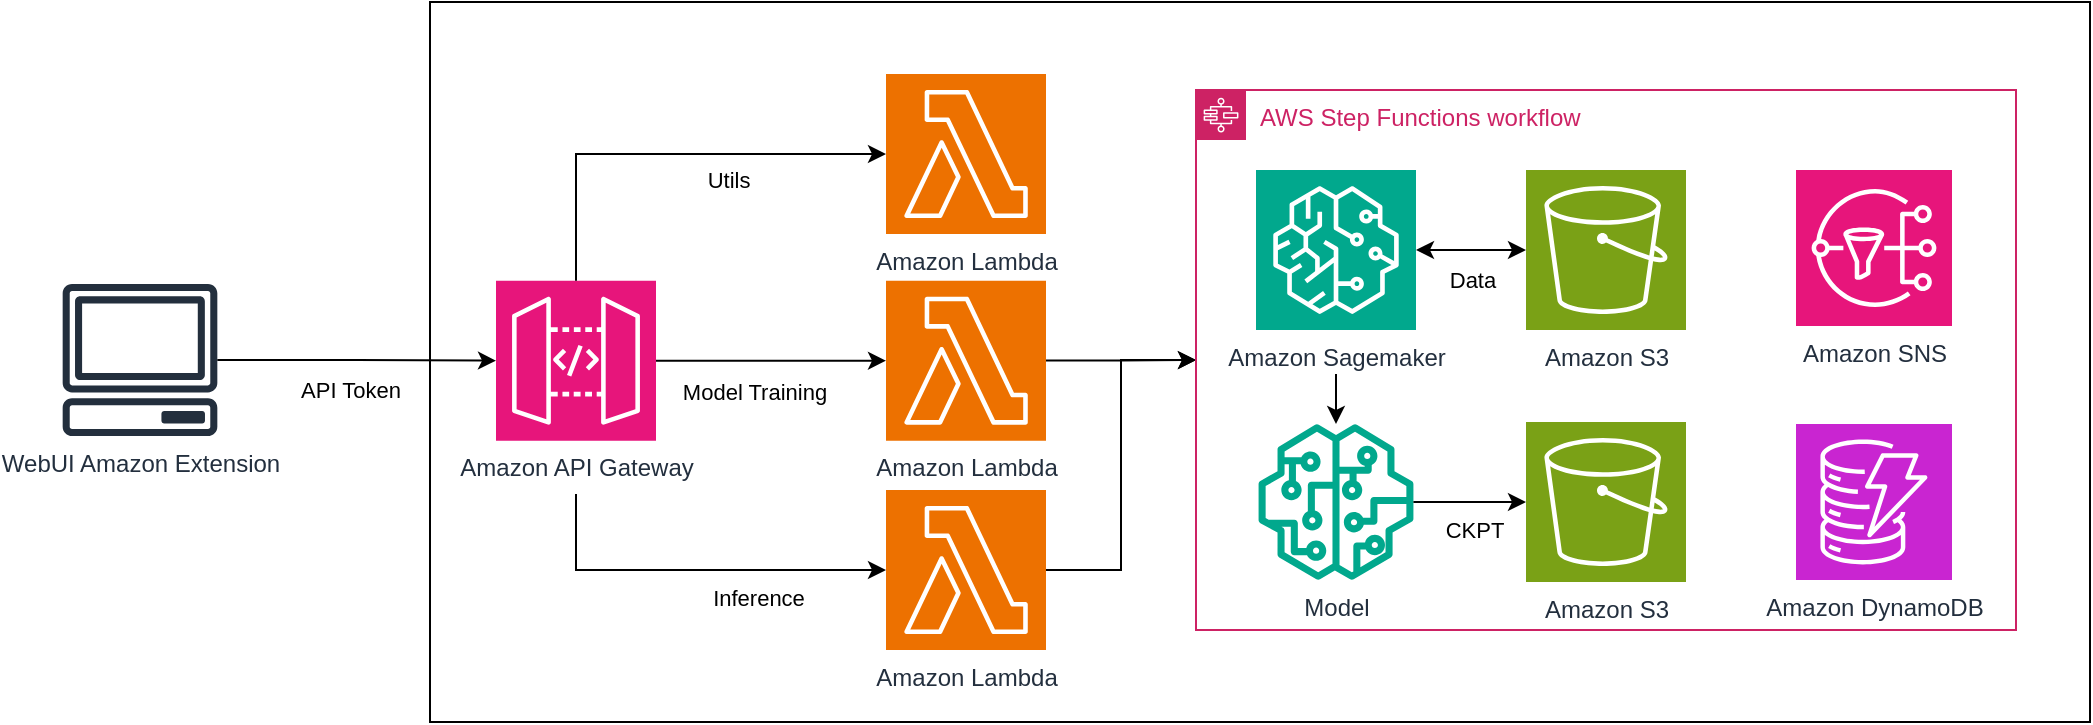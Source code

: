 <mxfile version="24.7.12">
  <diagram id="Ht1M8jgEwFfnCIfOTk4-" name="Page-1">
    <mxGraphModel grid="1" page="1" gridSize="10" guides="1" tooltips="1" connect="1" arrows="1" fold="1" pageScale="1" pageWidth="1169" pageHeight="827" math="0" shadow="0">
      <root>
        <mxCell id="0" />
        <mxCell id="1" parent="0" />
        <mxCell id="GIFevL8kdk-Ho0zxx0ZK-4" value="Amazon Lambda" style="sketch=0;points=[[0,0,0],[0.25,0,0],[0.5,0,0],[0.75,0,0],[1,0,0],[0,1,0],[0.25,1,0],[0.5,1,0],[0.75,1,0],[1,1,0],[0,0.25,0],[0,0.5,0],[0,0.75,0],[1,0.25,0],[1,0.5,0],[1,0.75,0]];outlineConnect=0;fontColor=#232F3E;fillColor=#ED7100;strokeColor=#ffffff;dashed=0;verticalLabelPosition=bottom;verticalAlign=top;align=center;html=1;fontSize=12;fontStyle=0;shape=mxgraph.aws4.resourceIcon;resIcon=mxgraph.aws4.lambda;aspect=fixed;" vertex="1" parent="1">
          <mxGeometry x="508" y="270" width="80" height="80" as="geometry" />
        </mxCell>
        <mxCell id="GIFevL8kdk-Ho0zxx0ZK-12" style="edgeStyle=orthogonalEdgeStyle;rounded=0;orthogonalLoop=1;jettySize=auto;html=1;entryX=0;entryY=0.5;entryDx=0;entryDy=0;" edge="1" parent="1" source="GIFevL8kdk-Ho0zxx0ZK-5" target="GIFevL8kdk-Ho0zxx0ZK-11">
          <mxGeometry relative="1" as="geometry" />
        </mxCell>
        <mxCell id="GIFevL8kdk-Ho0zxx0ZK-5" value="Amazon Lambda" style="sketch=0;points=[[0,0,0],[0.25,0,0],[0.5,0,0],[0.75,0,0],[1,0,0],[0,1,0],[0.25,1,0],[0.5,1,0],[0.75,1,0],[1,1,0],[0,0.25,0],[0,0.5,0],[0,0.75,0],[1,0.25,0],[1,0.5,0],[1,0.75,0]];outlineConnect=0;fontColor=#232F3E;fillColor=#ED7100;strokeColor=#ffffff;dashed=0;verticalLabelPosition=bottom;verticalAlign=top;align=center;html=1;fontSize=12;fontStyle=0;shape=mxgraph.aws4.resourceIcon;resIcon=mxgraph.aws4.lambda;aspect=fixed;" vertex="1" parent="1">
          <mxGeometry x="508" y="373.34" width="80" height="80" as="geometry" />
        </mxCell>
        <mxCell id="GIFevL8kdk-Ho0zxx0ZK-13" style="edgeStyle=orthogonalEdgeStyle;rounded=0;orthogonalLoop=1;jettySize=auto;html=1;entryX=0;entryY=0.5;entryDx=0;entryDy=0;" edge="1" parent="1" source="GIFevL8kdk-Ho0zxx0ZK-6" target="GIFevL8kdk-Ho0zxx0ZK-11">
          <mxGeometry relative="1" as="geometry" />
        </mxCell>
        <mxCell id="GIFevL8kdk-Ho0zxx0ZK-6" value="Amazon Lambda" style="sketch=0;points=[[0,0,0],[0.25,0,0],[0.5,0,0],[0.75,0,0],[1,0,0],[0,1,0],[0.25,1,0],[0.5,1,0],[0.75,1,0],[1,1,0],[0,0.25,0],[0,0.5,0],[0,0.75,0],[1,0.25,0],[1,0.5,0],[1,0.75,0]];outlineConnect=0;fontColor=#232F3E;fillColor=#ED7100;strokeColor=#ffffff;dashed=0;verticalLabelPosition=bottom;verticalAlign=top;align=center;html=1;fontSize=12;fontStyle=0;shape=mxgraph.aws4.resourceIcon;resIcon=mxgraph.aws4.lambda;aspect=fixed;" vertex="1" parent="1">
          <mxGeometry x="508" y="478" width="80" height="80" as="geometry" />
        </mxCell>
        <mxCell id="GIFevL8kdk-Ho0zxx0ZK-7" value="Amazon API Gateway" style="sketch=0;points=[[0,0,0],[0.25,0,0],[0.5,0,0],[0.75,0,0],[1,0,0],[0,1,0],[0.25,1,0],[0.5,1,0],[0.75,1,0],[1,1,0],[0,0.25,0],[0,0.5,0],[0,0.75,0],[1,0.25,0],[1,0.5,0],[1,0.75,0]];outlineConnect=0;fontColor=#232F3E;fillColor=#E7157B;strokeColor=#ffffff;dashed=0;verticalLabelPosition=bottom;verticalAlign=top;align=center;html=1;fontSize=12;fontStyle=0;aspect=fixed;shape=mxgraph.aws4.resourceIcon;resIcon=mxgraph.aws4.api_gateway;" vertex="1" parent="1">
          <mxGeometry x="313" y="373.34" width="80" height="80" as="geometry" />
        </mxCell>
        <mxCell id="GIFevL8kdk-Ho0zxx0ZK-8" style="edgeStyle=orthogonalEdgeStyle;rounded=0;orthogonalLoop=1;jettySize=auto;html=1;entryX=0;entryY=0.5;entryDx=0;entryDy=0;entryPerimeter=0;" edge="1" parent="1" source="GIFevL8kdk-Ho0zxx0ZK-7" target="GIFevL8kdk-Ho0zxx0ZK-5">
          <mxGeometry relative="1" as="geometry" />
        </mxCell>
        <mxCell id="GIFevL8kdk-Ho0zxx0ZK-29" value="Model Training" style="edgeLabel;html=1;align=center;verticalAlign=middle;resizable=0;points=[];" connectable="0" vertex="1" parent="GIFevL8kdk-Ho0zxx0ZK-8">
          <mxGeometry x="-0.148" y="-2" relative="1" as="geometry">
            <mxPoint y="13" as="offset" />
          </mxGeometry>
        </mxCell>
        <mxCell id="GIFevL8kdk-Ho0zxx0ZK-9" style="edgeStyle=orthogonalEdgeStyle;rounded=0;orthogonalLoop=1;jettySize=auto;html=1;entryX=0;entryY=0.5;entryDx=0;entryDy=0;entryPerimeter=0;" edge="1" parent="1" source="GIFevL8kdk-Ho0zxx0ZK-7" target="GIFevL8kdk-Ho0zxx0ZK-4">
          <mxGeometry relative="1" as="geometry">
            <Array as="points">
              <mxPoint x="353" y="310" />
            </Array>
          </mxGeometry>
        </mxCell>
        <mxCell id="GIFevL8kdk-Ho0zxx0ZK-28" value="Utils" style="edgeLabel;html=1;align=center;verticalAlign=middle;resizable=0;points=[];" connectable="0" vertex="1" parent="GIFevL8kdk-Ho0zxx0ZK-9">
          <mxGeometry x="0.341" y="1" relative="1" as="geometry">
            <mxPoint x="-7" y="14" as="offset" />
          </mxGeometry>
        </mxCell>
        <mxCell id="GIFevL8kdk-Ho0zxx0ZK-10" style="edgeStyle=orthogonalEdgeStyle;rounded=0;orthogonalLoop=1;jettySize=auto;html=1;entryX=0;entryY=0.5;entryDx=0;entryDy=0;entryPerimeter=0;" edge="1" parent="1" target="GIFevL8kdk-Ho0zxx0ZK-6">
          <mxGeometry relative="1" as="geometry">
            <mxPoint x="353" y="480" as="sourcePoint" />
            <Array as="points">
              <mxPoint x="353" y="518" />
            </Array>
          </mxGeometry>
        </mxCell>
        <mxCell id="GIFevL8kdk-Ho0zxx0ZK-30" value="Inference" style="edgeLabel;html=1;align=center;verticalAlign=middle;resizable=0;points=[];" connectable="0" vertex="1" parent="GIFevL8kdk-Ho0zxx0ZK-10">
          <mxGeometry x="0.335" y="-2" relative="1" as="geometry">
            <mxPoint y="12" as="offset" />
          </mxGeometry>
        </mxCell>
        <mxCell id="GIFevL8kdk-Ho0zxx0ZK-11" value="AWS Step Functions workflow" style="points=[[0,0],[0.25,0],[0.5,0],[0.75,0],[1,0],[1,0.25],[1,0.5],[1,0.75],[1,1],[0.75,1],[0.5,1],[0.25,1],[0,1],[0,0.75],[0,0.5],[0,0.25]];outlineConnect=0;gradientColor=none;html=1;whiteSpace=wrap;fontSize=12;fontStyle=0;container=1;pointerEvents=0;collapsible=0;recursiveResize=0;shape=mxgraph.aws4.group;grIcon=mxgraph.aws4.group_aws_step_functions_workflow;strokeColor=#CD2264;fillColor=none;verticalAlign=top;align=left;spacingLeft=30;fontColor=#CD2264;dashed=0;" vertex="1" parent="1">
          <mxGeometry x="663" y="278" width="410" height="270" as="geometry" />
        </mxCell>
        <mxCell id="GIFevL8kdk-Ho0zxx0ZK-14" value="Amazon Sagemaker" style="sketch=0;points=[[0,0,0],[0.25,0,0],[0.5,0,0],[0.75,0,0],[1,0,0],[0,1,0],[0.25,1,0],[0.5,1,0],[0.75,1,0],[1,1,0],[0,0.25,0],[0,0.5,0],[0,0.75,0],[1,0.25,0],[1,0.5,0],[1,0.75,0]];outlineConnect=0;fontColor=#232F3E;fillColor=#01A88D;strokeColor=#ffffff;dashed=0;verticalLabelPosition=bottom;verticalAlign=top;align=center;html=1;fontSize=12;fontStyle=0;aspect=fixed;shape=mxgraph.aws4.resourceIcon;resIcon=mxgraph.aws4.sagemaker;" vertex="1" parent="GIFevL8kdk-Ho0zxx0ZK-11">
          <mxGeometry x="30" y="40" width="80" height="80" as="geometry" />
        </mxCell>
        <mxCell id="GIFevL8kdk-Ho0zxx0ZK-15" value="Amazon S3" style="sketch=0;points=[[0,0,0],[0.25,0,0],[0.5,0,0],[0.75,0,0],[1,0,0],[0,1,0],[0.25,1,0],[0.5,1,0],[0.75,1,0],[1,1,0],[0,0.25,0],[0,0.5,0],[0,0.75,0],[1,0.25,0],[1,0.5,0],[1,0.75,0]];outlineConnect=0;fontColor=#232F3E;fillColor=#7AA116;strokeColor=#ffffff;dashed=0;verticalLabelPosition=bottom;verticalAlign=top;align=center;html=1;fontSize=12;fontStyle=0;aspect=fixed;shape=mxgraph.aws4.resourceIcon;resIcon=mxgraph.aws4.s3;" vertex="1" parent="GIFevL8kdk-Ho0zxx0ZK-11">
          <mxGeometry x="165" y="40" width="80" height="80" as="geometry" />
        </mxCell>
        <mxCell id="GIFevL8kdk-Ho0zxx0ZK-26" style="edgeStyle=orthogonalEdgeStyle;rounded=0;orthogonalLoop=1;jettySize=auto;html=1;startArrow=classic;startFill=1;endArrow=none;endFill=0;" edge="1" parent="GIFevL8kdk-Ho0zxx0ZK-11" source="GIFevL8kdk-Ho0zxx0ZK-17">
          <mxGeometry relative="1" as="geometry">
            <mxPoint x="70" y="142" as="targetPoint" />
          </mxGeometry>
        </mxCell>
        <mxCell id="GIFevL8kdk-Ho0zxx0ZK-17" value="Model" style="sketch=0;outlineConnect=0;fontColor=#232F3E;gradientColor=none;fillColor=#01A88D;strokeColor=none;dashed=0;verticalLabelPosition=bottom;verticalAlign=top;align=center;html=1;fontSize=12;fontStyle=0;aspect=fixed;pointerEvents=1;shape=mxgraph.aws4.sagemaker_model;" vertex="1" parent="GIFevL8kdk-Ho0zxx0ZK-11">
          <mxGeometry x="31" y="167" width="78" height="78" as="geometry" />
        </mxCell>
        <mxCell id="GIFevL8kdk-Ho0zxx0ZK-19" style="edgeStyle=orthogonalEdgeStyle;rounded=0;orthogonalLoop=1;jettySize=auto;html=1;entryX=0;entryY=0.5;entryDx=0;entryDy=0;entryPerimeter=0;startArrow=classic;startFill=1;" edge="1" parent="GIFevL8kdk-Ho0zxx0ZK-11" source="GIFevL8kdk-Ho0zxx0ZK-14" target="GIFevL8kdk-Ho0zxx0ZK-15">
          <mxGeometry relative="1" as="geometry" />
        </mxCell>
        <mxCell id="GIFevL8kdk-Ho0zxx0ZK-33" value="Data" style="edgeLabel;html=1;align=center;verticalAlign=middle;resizable=0;points=[];" connectable="0" vertex="1" parent="GIFevL8kdk-Ho0zxx0ZK-19">
          <mxGeometry x="0.017" y="1" relative="1" as="geometry">
            <mxPoint y="16" as="offset" />
          </mxGeometry>
        </mxCell>
        <mxCell id="GIFevL8kdk-Ho0zxx0ZK-20" value="Amazon DynamoDB" style="sketch=0;points=[[0,0,0],[0.25,0,0],[0.5,0,0],[0.75,0,0],[1,0,0],[0,1,0],[0.25,1,0],[0.5,1,0],[0.75,1,0],[1,1,0],[0,0.25,0],[0,0.5,0],[0,0.75,0],[1,0.25,0],[1,0.5,0],[1,0.75,0]];outlineConnect=0;fontColor=#232F3E;fillColor=#C925D1;strokeColor=#ffffff;dashed=0;verticalLabelPosition=bottom;verticalAlign=top;align=center;html=1;fontSize=12;fontStyle=0;aspect=fixed;shape=mxgraph.aws4.resourceIcon;resIcon=mxgraph.aws4.dynamodb;" vertex="1" parent="GIFevL8kdk-Ho0zxx0ZK-11">
          <mxGeometry x="300" y="167" width="78" height="78" as="geometry" />
        </mxCell>
        <mxCell id="GIFevL8kdk-Ho0zxx0ZK-21" value="Amazon SNS" style="sketch=0;points=[[0,0,0],[0.25,0,0],[0.5,0,0],[0.75,0,0],[1,0,0],[0,1,0],[0.25,1,0],[0.5,1,0],[0.75,1,0],[1,1,0],[0,0.25,0],[0,0.5,0],[0,0.75,0],[1,0.25,0],[1,0.5,0],[1,0.75,0]];outlineConnect=0;fontColor=#232F3E;fillColor=#E7157B;strokeColor=#ffffff;dashed=0;verticalLabelPosition=bottom;verticalAlign=top;align=center;html=1;fontSize=12;fontStyle=0;aspect=fixed;shape=mxgraph.aws4.resourceIcon;resIcon=mxgraph.aws4.sns;" vertex="1" parent="GIFevL8kdk-Ho0zxx0ZK-11">
          <mxGeometry x="300" y="40" width="78" height="78" as="geometry" />
        </mxCell>
        <mxCell id="GIFevL8kdk-Ho0zxx0ZK-16" value="Amazon S3" style="sketch=0;points=[[0,0,0],[0.25,0,0],[0.5,0,0],[0.75,0,0],[1,0,0],[0,1,0],[0.25,1,0],[0.5,1,0],[0.75,1,0],[1,1,0],[0,0.25,0],[0,0.5,0],[0,0.75,0],[1,0.25,0],[1,0.5,0],[1,0.75,0]];outlineConnect=0;fontColor=#232F3E;fillColor=#7AA116;strokeColor=#ffffff;dashed=0;verticalLabelPosition=bottom;verticalAlign=top;align=center;html=1;fontSize=12;fontStyle=0;aspect=fixed;shape=mxgraph.aws4.resourceIcon;resIcon=mxgraph.aws4.s3;" vertex="1" parent="1">
          <mxGeometry x="828" y="444" width="80" height="80" as="geometry" />
        </mxCell>
        <mxCell id="GIFevL8kdk-Ho0zxx0ZK-18" style="edgeStyle=orthogonalEdgeStyle;rounded=0;orthogonalLoop=1;jettySize=auto;html=1;entryX=0;entryY=0.5;entryDx=0;entryDy=0;entryPerimeter=0;" edge="1" parent="1" source="GIFevL8kdk-Ho0zxx0ZK-17" target="GIFevL8kdk-Ho0zxx0ZK-16">
          <mxGeometry relative="1" as="geometry" />
        </mxCell>
        <mxCell id="GIFevL8kdk-Ho0zxx0ZK-34" value="CKPT" style="edgeLabel;html=1;align=center;verticalAlign=middle;resizable=0;points=[];" connectable="0" vertex="1" parent="GIFevL8kdk-Ho0zxx0ZK-18">
          <mxGeometry x="0.076" y="-1" relative="1" as="geometry">
            <mxPoint y="13" as="offset" />
          </mxGeometry>
        </mxCell>
        <mxCell id="GIFevL8kdk-Ho0zxx0ZK-22" value="WebUI Amazon Extension" style="sketch=0;outlineConnect=0;fontColor=#232F3E;gradientColor=none;fillColor=#232F3D;strokeColor=none;dashed=0;verticalLabelPosition=bottom;verticalAlign=top;align=center;html=1;fontSize=12;fontStyle=0;aspect=fixed;pointerEvents=1;shape=mxgraph.aws4.client;" vertex="1" parent="1">
          <mxGeometry x="96" y="375" width="78" height="76" as="geometry" />
        </mxCell>
        <mxCell id="GIFevL8kdk-Ho0zxx0ZK-24" style="edgeStyle=orthogonalEdgeStyle;rounded=0;orthogonalLoop=1;jettySize=auto;html=1;entryX=0;entryY=0.5;entryDx=0;entryDy=0;entryPerimeter=0;" edge="1" parent="1" source="GIFevL8kdk-Ho0zxx0ZK-22" target="GIFevL8kdk-Ho0zxx0ZK-7">
          <mxGeometry relative="1" as="geometry" />
        </mxCell>
        <mxCell id="GIFevL8kdk-Ho0zxx0ZK-27" value="API Token" style="edgeLabel;html=1;align=center;verticalAlign=middle;resizable=0;points=[];" connectable="0" vertex="1" parent="GIFevL8kdk-Ho0zxx0ZK-24">
          <mxGeometry x="-0.15" y="1" relative="1" as="geometry">
            <mxPoint x="7" y="16" as="offset" />
          </mxGeometry>
        </mxCell>
        <mxCell id="ffxIw4Q65_oam3lmYmI6-1" value="" style="rounded=0;whiteSpace=wrap;html=1;fillColor=none;" vertex="1" parent="1">
          <mxGeometry x="280" y="234" width="830" height="360" as="geometry" />
        </mxCell>
      </root>
    </mxGraphModel>
  </diagram>
</mxfile>
